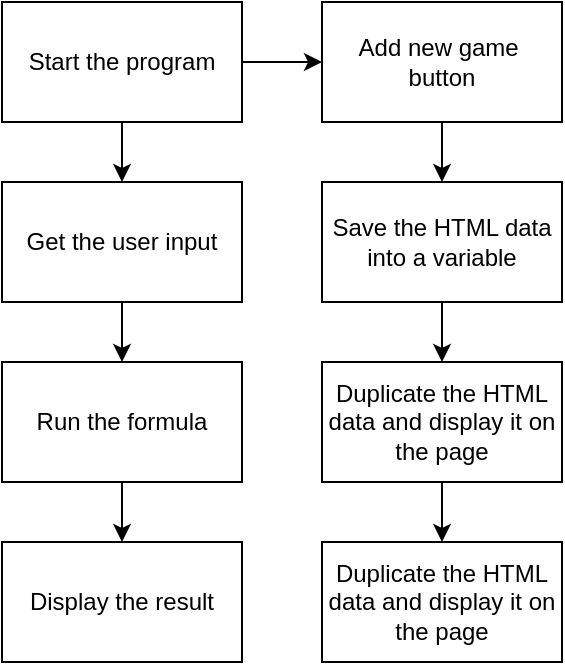 <mxfile>
    <diagram id="lwLpfzd5iNIAl7eqweWb" name="Page-1">
        <mxGraphModel dx="1306" dy="614" grid="1" gridSize="10" guides="1" tooltips="1" connect="1" arrows="1" fold="1" page="1" pageScale="1" pageWidth="850" pageHeight="1100" math="0" shadow="0">
            <root>
                <mxCell id="0"/>
                <mxCell id="1" parent="0"/>
                <mxCell id="431" value="" style="edgeStyle=none;html=1;" edge="1" parent="1" source="423" target="430">
                    <mxGeometry relative="1" as="geometry"/>
                </mxCell>
                <mxCell id="434" value="" style="edgeStyle=none;html=1;" edge="1" parent="1" source="423" target="433">
                    <mxGeometry relative="1" as="geometry"/>
                </mxCell>
                <mxCell id="423" value="Start the program" style="rounded=0;whiteSpace=wrap;html=1;" vertex="1" parent="1">
                    <mxGeometry x="20" y="20" width="120" height="60" as="geometry"/>
                </mxCell>
                <mxCell id="427" value="" style="edgeStyle=none;html=1;" edge="1" parent="1" source="424" target="426">
                    <mxGeometry relative="1" as="geometry"/>
                </mxCell>
                <mxCell id="424" value="Run the formula" style="rounded=0;whiteSpace=wrap;html=1;" vertex="1" parent="1">
                    <mxGeometry x="20" y="200" width="120" height="60" as="geometry"/>
                </mxCell>
                <mxCell id="426" value="Display the result" style="rounded=0;whiteSpace=wrap;html=1;" vertex="1" parent="1">
                    <mxGeometry x="20" y="290" width="120" height="60" as="geometry"/>
                </mxCell>
                <mxCell id="432" value="" style="edgeStyle=none;html=1;" edge="1" parent="1" source="430" target="424">
                    <mxGeometry relative="1" as="geometry"/>
                </mxCell>
                <mxCell id="430" value="Get the user input" style="rounded=0;whiteSpace=wrap;html=1;" vertex="1" parent="1">
                    <mxGeometry x="20" y="110" width="120" height="60" as="geometry"/>
                </mxCell>
                <mxCell id="436" value="" style="edgeStyle=none;html=1;" edge="1" parent="1" source="433" target="435">
                    <mxGeometry relative="1" as="geometry"/>
                </mxCell>
                <mxCell id="433" value="Add new game&amp;nbsp;&lt;div&gt;&lt;span style=&quot;background-color: transparent;&quot;&gt;button&lt;/span&gt;&lt;/div&gt;" style="rounded=0;whiteSpace=wrap;html=1;" vertex="1" parent="1">
                    <mxGeometry x="180" y="20" width="120" height="60" as="geometry"/>
                </mxCell>
                <mxCell id="438" value="" style="edgeStyle=none;html=1;" edge="1" parent="1" source="435" target="437">
                    <mxGeometry relative="1" as="geometry"/>
                </mxCell>
                <mxCell id="435" value="Save the HTML data into a variable" style="rounded=0;whiteSpace=wrap;html=1;" vertex="1" parent="1">
                    <mxGeometry x="180" y="110" width="120" height="60" as="geometry"/>
                </mxCell>
                <mxCell id="440" value="" style="edgeStyle=none;html=1;" edge="1" parent="1" source="437" target="439">
                    <mxGeometry relative="1" as="geometry"/>
                </mxCell>
                <mxCell id="437" value="Duplicate the HTML data and display it on the page" style="rounded=0;whiteSpace=wrap;html=1;" vertex="1" parent="1">
                    <mxGeometry x="180" y="200" width="120" height="60" as="geometry"/>
                </mxCell>
                <mxCell id="439" value="Duplicate the HTML data and display it on the page" style="rounded=0;whiteSpace=wrap;html=1;" vertex="1" parent="1">
                    <mxGeometry x="180" y="290" width="120" height="60" as="geometry"/>
                </mxCell>
            </root>
        </mxGraphModel>
    </diagram>
</mxfile>